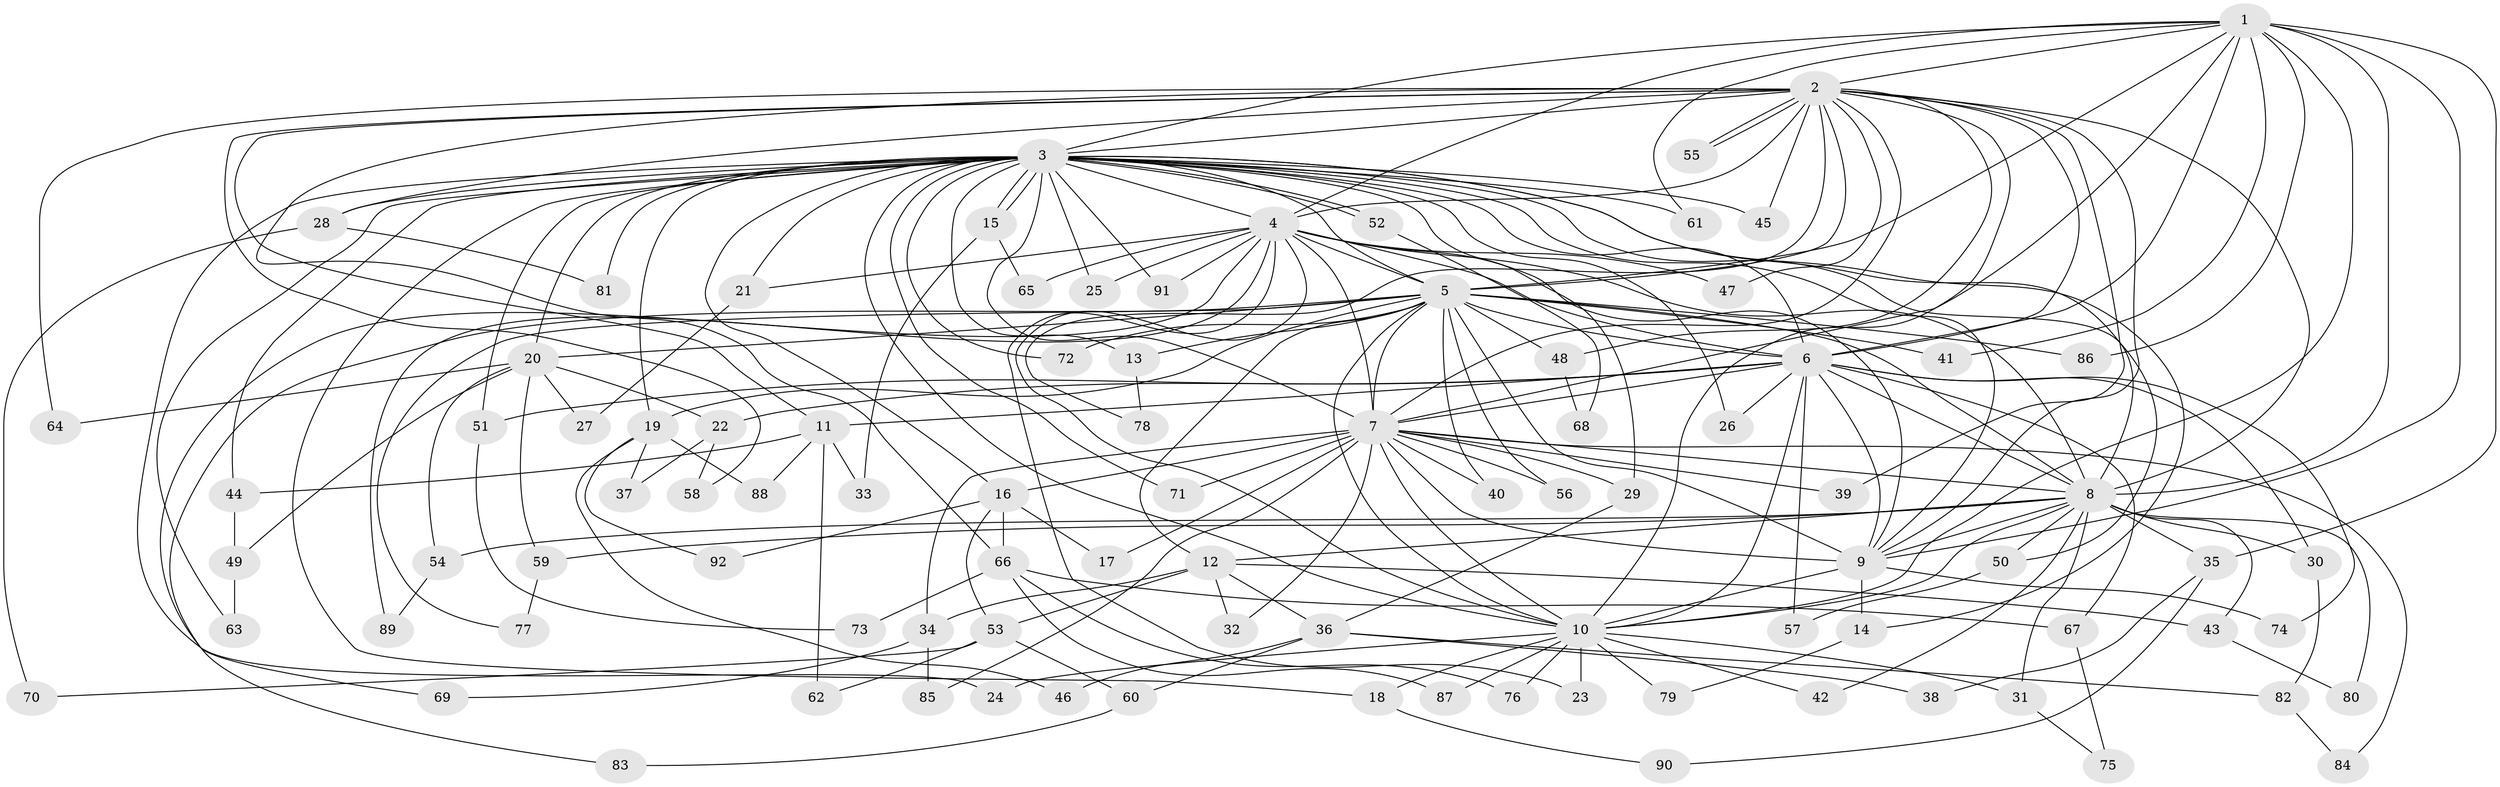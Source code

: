 // Generated by graph-tools (version 1.1) at 2025/25/03/09/25 03:25:45]
// undirected, 92 vertices, 209 edges
graph export_dot {
graph [start="1"]
  node [color=gray90,style=filled];
  1;
  2;
  3;
  4;
  5;
  6;
  7;
  8;
  9;
  10;
  11;
  12;
  13;
  14;
  15;
  16;
  17;
  18;
  19;
  20;
  21;
  22;
  23;
  24;
  25;
  26;
  27;
  28;
  29;
  30;
  31;
  32;
  33;
  34;
  35;
  36;
  37;
  38;
  39;
  40;
  41;
  42;
  43;
  44;
  45;
  46;
  47;
  48;
  49;
  50;
  51;
  52;
  53;
  54;
  55;
  56;
  57;
  58;
  59;
  60;
  61;
  62;
  63;
  64;
  65;
  66;
  67;
  68;
  69;
  70;
  71;
  72;
  73;
  74;
  75;
  76;
  77;
  78;
  79;
  80;
  81;
  82;
  83;
  84;
  85;
  86;
  87;
  88;
  89;
  90;
  91;
  92;
  1 -- 2;
  1 -- 3;
  1 -- 4;
  1 -- 5;
  1 -- 6;
  1 -- 7;
  1 -- 8;
  1 -- 9;
  1 -- 10;
  1 -- 35;
  1 -- 41;
  1 -- 61;
  1 -- 86;
  2 -- 3;
  2 -- 4;
  2 -- 5;
  2 -- 6;
  2 -- 7;
  2 -- 8;
  2 -- 9;
  2 -- 10;
  2 -- 11;
  2 -- 28;
  2 -- 39;
  2 -- 45;
  2 -- 47;
  2 -- 48;
  2 -- 55;
  2 -- 55;
  2 -- 58;
  2 -- 64;
  2 -- 66;
  2 -- 78;
  3 -- 4;
  3 -- 5;
  3 -- 6;
  3 -- 7;
  3 -- 8;
  3 -- 9;
  3 -- 10;
  3 -- 13;
  3 -- 14;
  3 -- 15;
  3 -- 15;
  3 -- 16;
  3 -- 18;
  3 -- 19;
  3 -- 20;
  3 -- 21;
  3 -- 24;
  3 -- 25;
  3 -- 26;
  3 -- 28;
  3 -- 29;
  3 -- 44;
  3 -- 45;
  3 -- 50;
  3 -- 51;
  3 -- 52;
  3 -- 52;
  3 -- 61;
  3 -- 63;
  3 -- 71;
  3 -- 72;
  3 -- 81;
  3 -- 91;
  4 -- 5;
  4 -- 6;
  4 -- 7;
  4 -- 8;
  4 -- 9;
  4 -- 10;
  4 -- 21;
  4 -- 23;
  4 -- 25;
  4 -- 47;
  4 -- 65;
  4 -- 69;
  4 -- 89;
  4 -- 91;
  5 -- 6;
  5 -- 7;
  5 -- 8;
  5 -- 9;
  5 -- 10;
  5 -- 12;
  5 -- 13;
  5 -- 19;
  5 -- 20;
  5 -- 40;
  5 -- 41;
  5 -- 48;
  5 -- 56;
  5 -- 72;
  5 -- 77;
  5 -- 83;
  5 -- 86;
  6 -- 7;
  6 -- 8;
  6 -- 9;
  6 -- 10;
  6 -- 11;
  6 -- 22;
  6 -- 26;
  6 -- 30;
  6 -- 51;
  6 -- 57;
  6 -- 67;
  6 -- 74;
  7 -- 8;
  7 -- 9;
  7 -- 10;
  7 -- 16;
  7 -- 17;
  7 -- 29;
  7 -- 32;
  7 -- 34;
  7 -- 39;
  7 -- 40;
  7 -- 56;
  7 -- 71;
  7 -- 84;
  7 -- 85;
  8 -- 9;
  8 -- 10;
  8 -- 12;
  8 -- 30;
  8 -- 31;
  8 -- 35;
  8 -- 42;
  8 -- 43;
  8 -- 50;
  8 -- 54;
  8 -- 59;
  8 -- 80;
  9 -- 10;
  9 -- 14;
  9 -- 74;
  10 -- 18;
  10 -- 23;
  10 -- 24;
  10 -- 31;
  10 -- 42;
  10 -- 76;
  10 -- 79;
  10 -- 87;
  11 -- 33;
  11 -- 44;
  11 -- 62;
  11 -- 88;
  12 -- 32;
  12 -- 34;
  12 -- 36;
  12 -- 43;
  12 -- 53;
  13 -- 78;
  14 -- 79;
  15 -- 33;
  15 -- 65;
  16 -- 17;
  16 -- 53;
  16 -- 66;
  16 -- 92;
  18 -- 90;
  19 -- 37;
  19 -- 46;
  19 -- 88;
  19 -- 92;
  20 -- 22;
  20 -- 27;
  20 -- 49;
  20 -- 54;
  20 -- 59;
  20 -- 64;
  21 -- 27;
  22 -- 37;
  22 -- 58;
  28 -- 70;
  28 -- 81;
  29 -- 36;
  30 -- 82;
  31 -- 75;
  34 -- 69;
  34 -- 85;
  35 -- 38;
  35 -- 90;
  36 -- 38;
  36 -- 46;
  36 -- 60;
  36 -- 82;
  43 -- 80;
  44 -- 49;
  48 -- 68;
  49 -- 63;
  50 -- 57;
  51 -- 73;
  52 -- 68;
  53 -- 60;
  53 -- 62;
  53 -- 70;
  54 -- 89;
  59 -- 77;
  60 -- 83;
  66 -- 67;
  66 -- 73;
  66 -- 76;
  66 -- 87;
  67 -- 75;
  82 -- 84;
}
